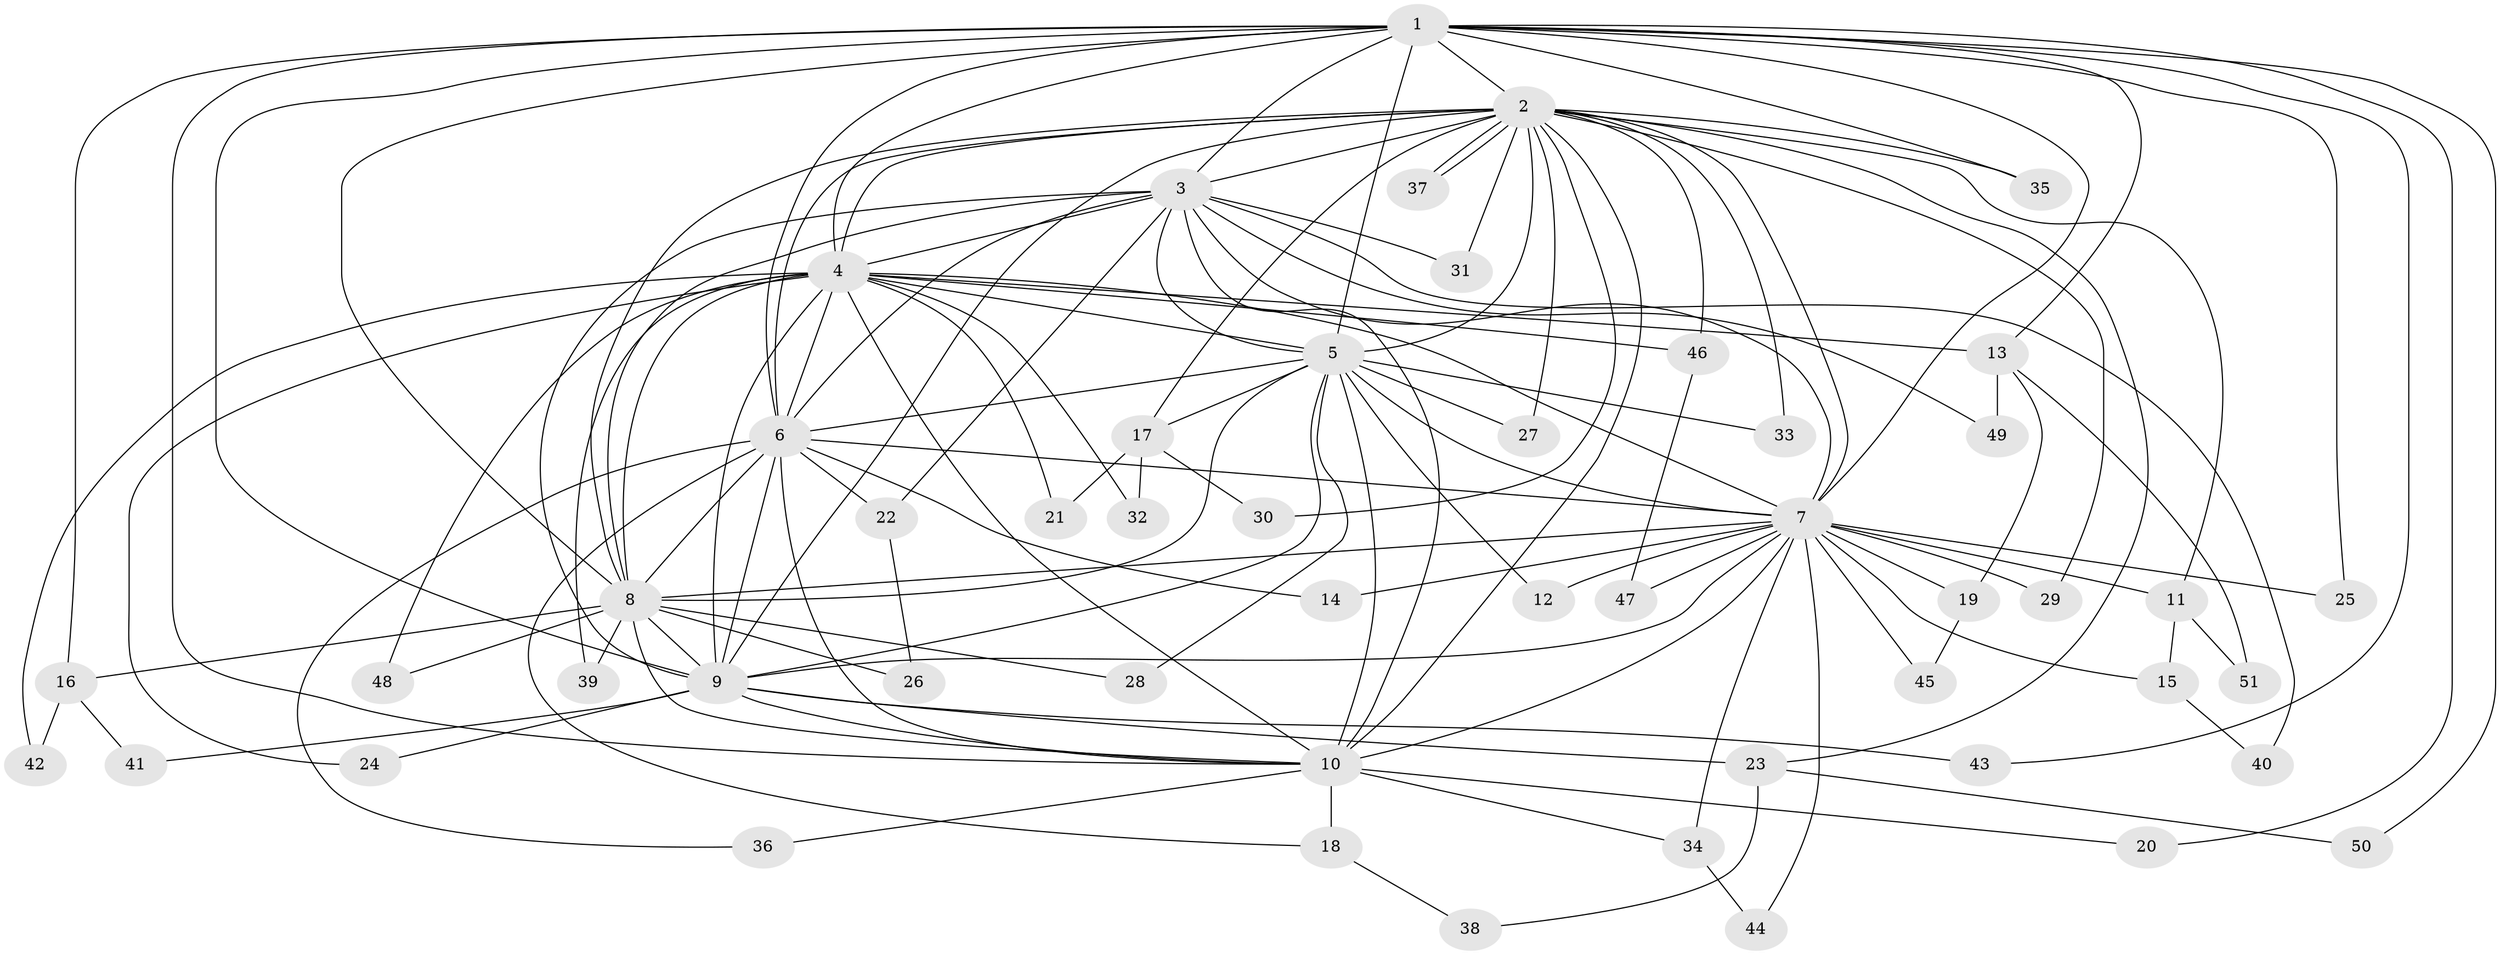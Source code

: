// coarse degree distribution, {14: 0.02702702702702703, 15: 0.05405405405405406, 13: 0.02702702702702703, 17: 0.02702702702702703, 11: 0.02702702702702703, 4: 0.10810810810810811, 1: 0.08108108108108109, 2: 0.5945945945945946, 3: 0.05405405405405406}
// Generated by graph-tools (version 1.1) at 2025/23/03/03/25 07:23:38]
// undirected, 51 vertices, 127 edges
graph export_dot {
graph [start="1"]
  node [color=gray90,style=filled];
  1;
  2;
  3;
  4;
  5;
  6;
  7;
  8;
  9;
  10;
  11;
  12;
  13;
  14;
  15;
  16;
  17;
  18;
  19;
  20;
  21;
  22;
  23;
  24;
  25;
  26;
  27;
  28;
  29;
  30;
  31;
  32;
  33;
  34;
  35;
  36;
  37;
  38;
  39;
  40;
  41;
  42;
  43;
  44;
  45;
  46;
  47;
  48;
  49;
  50;
  51;
  1 -- 2;
  1 -- 3;
  1 -- 4;
  1 -- 5;
  1 -- 6;
  1 -- 7;
  1 -- 8;
  1 -- 9;
  1 -- 10;
  1 -- 13;
  1 -- 16;
  1 -- 20;
  1 -- 25;
  1 -- 35;
  1 -- 43;
  1 -- 50;
  2 -- 3;
  2 -- 4;
  2 -- 5;
  2 -- 6;
  2 -- 7;
  2 -- 8;
  2 -- 9;
  2 -- 10;
  2 -- 11;
  2 -- 17;
  2 -- 23;
  2 -- 27;
  2 -- 29;
  2 -- 30;
  2 -- 31;
  2 -- 33;
  2 -- 35;
  2 -- 37;
  2 -- 37;
  2 -- 46;
  3 -- 4;
  3 -- 5;
  3 -- 6;
  3 -- 7;
  3 -- 8;
  3 -- 9;
  3 -- 10;
  3 -- 22;
  3 -- 31;
  3 -- 40;
  3 -- 49;
  4 -- 5;
  4 -- 6;
  4 -- 7;
  4 -- 8;
  4 -- 9;
  4 -- 10;
  4 -- 13;
  4 -- 21;
  4 -- 24;
  4 -- 32;
  4 -- 39;
  4 -- 42;
  4 -- 46;
  4 -- 48;
  5 -- 6;
  5 -- 7;
  5 -- 8;
  5 -- 9;
  5 -- 10;
  5 -- 12;
  5 -- 17;
  5 -- 27;
  5 -- 28;
  5 -- 33;
  6 -- 7;
  6 -- 8;
  6 -- 9;
  6 -- 10;
  6 -- 14;
  6 -- 18;
  6 -- 22;
  6 -- 36;
  7 -- 8;
  7 -- 9;
  7 -- 10;
  7 -- 11;
  7 -- 12;
  7 -- 14;
  7 -- 15;
  7 -- 19;
  7 -- 25;
  7 -- 29;
  7 -- 34;
  7 -- 44;
  7 -- 45;
  7 -- 47;
  8 -- 9;
  8 -- 10;
  8 -- 16;
  8 -- 26;
  8 -- 28;
  8 -- 39;
  8 -- 48;
  9 -- 10;
  9 -- 23;
  9 -- 24;
  9 -- 41;
  9 -- 43;
  10 -- 18;
  10 -- 20;
  10 -- 34;
  10 -- 36;
  11 -- 15;
  11 -- 51;
  13 -- 19;
  13 -- 49;
  13 -- 51;
  15 -- 40;
  16 -- 41;
  16 -- 42;
  17 -- 21;
  17 -- 30;
  17 -- 32;
  18 -- 38;
  19 -- 45;
  22 -- 26;
  23 -- 38;
  23 -- 50;
  34 -- 44;
  46 -- 47;
}
